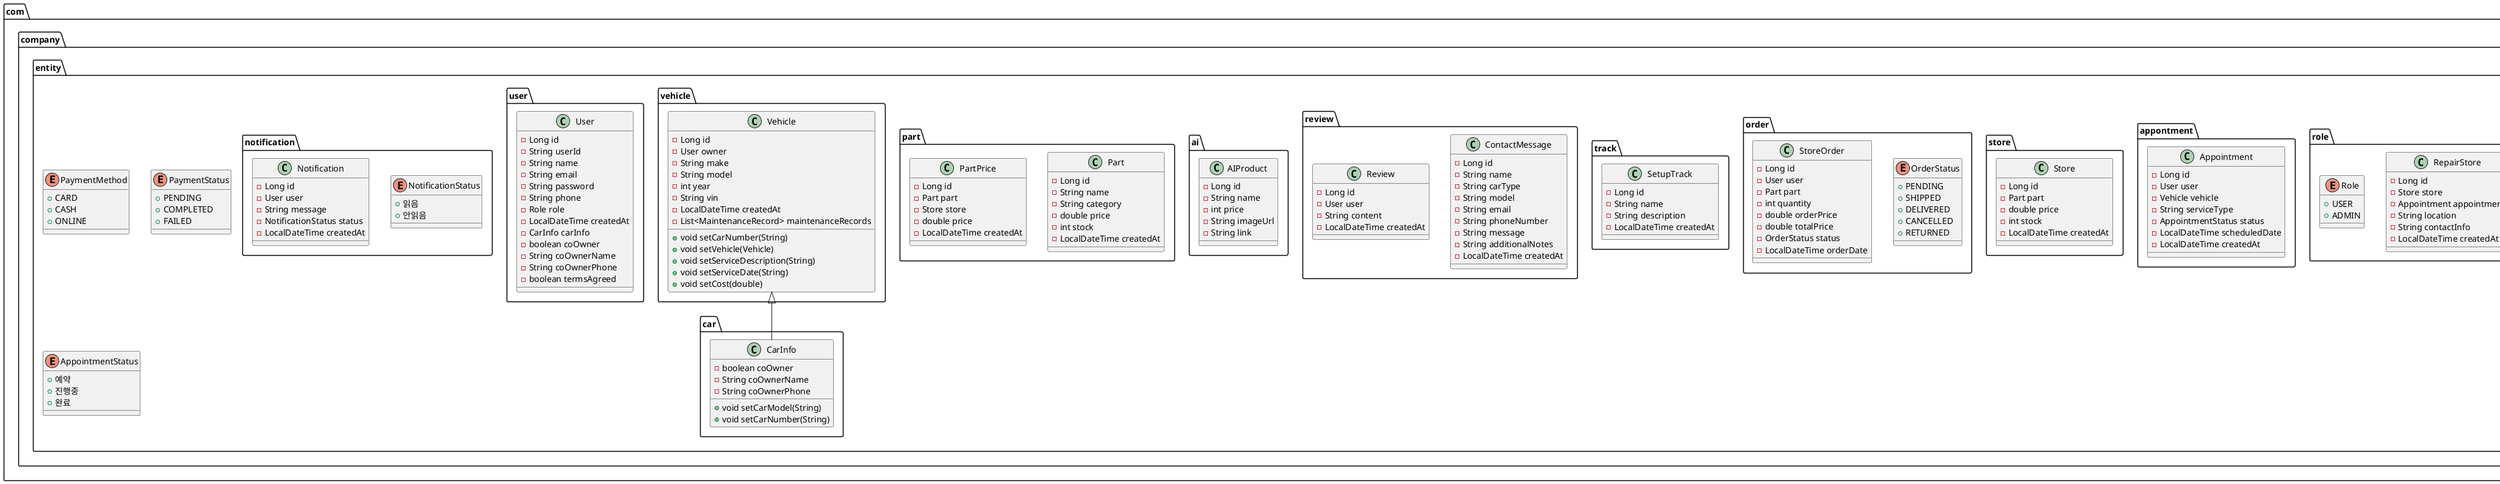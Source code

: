 @startuml
class com.company.entity.approval.Approval {
- Long id
- User user
- ApprovalType approvalType
- ApprovalStatus status
- StoreOrder order
- LocalDateTime createdAt
}

enum com.company.entity.approval.ApprovalStatus {
+  승인
+  거절
}

class com.company.entity.payment.Payment {
- Long id
- StoreOrder order
- BigDecimal amount
- PaymentMethod paymentMethod
- PaymentStatus paymentStatus
- LocalDateTime paymentDate
}

class com.company.entity.maintenance.MaintenanceRecord {
- Long id
- Vehicle vehicle
- User user
- Appointment appointment
- String serviceType
- String description
- LocalDate serviceDate
- double cost
- LocalDateTime createdAt
}

enum com.company.entity.PaymentMethod {
+  CARD
+  CASH
+  ONLINE
}

class com.company.entity.role.RepairStore {
- Long id
- Store store
- Appointment appointment
- String location
- String contactInfo
- LocalDateTime createdAt
}

class com.company.entity.appontment.Appointment {
- Long id
- User user
- Vehicle vehicle
- String serviceType
- AppointmentStatus status
- LocalDateTime scheduledDate
- LocalDateTime createdAt
}

class com.company.entity.store.Store {
- Long id
- Part part
- double price
- int stock
- LocalDateTime createdAt
}

enum com.company.entity.PaymentStatus {
+  PENDING
+  COMPLETED
+  FAILED
}

enum com.company.entity.order.OrderStatus {
+  PENDING
+  SHIPPED
+  DELIVERED
+  CANCELLED
+  RETURNED
}

class com.company.entity.track.SetupTrack {
- Long id
- String name
- String description
- LocalDateTime createdAt
}

class com.company.entity.review.ContactMessage {
- Long id
- String name
- String carType
- String model
- String email
- String phoneNumber
- String message
- String additionalNotes
- LocalDateTime createdAt
}

class com.company.entity.order.StoreOrder {
- Long id
- User user
- Part part
- int quantity
- double orderPrice
- double totalPrice
- OrderStatus status
- LocalDateTime orderDate
}

class com.company.entity.ai.AIProduct {
- Long id
- String name
- int price
- String imageUrl
- String link
}

class com.company.entity.part.Part {
- Long id
- String name
- String category
- double price
- int stock
- LocalDateTime createdAt
}

class com.company.entity.vehicle.Vehicle {
- Long id
- User owner
- String make
- String model
- int year
- String vin
- LocalDateTime createdAt
- List<MaintenanceRecord> maintenanceRecords
+ void setCarNumber(String)
+ void setVehicle(Vehicle)
+ void setServiceDescription(String)
+ void setServiceDate(String)
+ void setCost(double)
}


class com.company.entity.part.PartPrice {
- Long id
- Part part
- Store store
- double price
- LocalDateTime createdAt
}

class com.company.entity.review.Review {
- Long id
- User user
- String content
- LocalDateTime createdAt
}

class com.company.entity.user.User {
- Long id
- String userId
- String name
- String email
- String password
- String phone
- Role role
- LocalDateTime createdAt
- CarInfo carInfo
- boolean coOwner
- String coOwnerName
- String coOwnerPhone
- boolean termsAgreed
}

enum com.company.entity.notification.NotificationStatus {
+  읽음
+  안읽음
}

class com.company.entity.notification.Notification {
- Long id
- User user
- String message
- NotificationStatus status
- LocalDateTime createdAt
}

enum com.company.entity.role.Role {
+  USER
+  ADMIN
}

enum com.company.entity.approval.ApprovalType {
+  예약
+  결제
+  주문_승인
+  반품_승인
}

class com.company.entity.car.CarInfo {
- boolean coOwner
- String coOwnerName
- String coOwnerPhone
+ void setCarModel(String)
+ void setCarNumber(String)
}


enum com.company.entity.AppointmentStatus {
+  예약
+  진행중
+  완료
}



com.company.entity.vehicle.Vehicle <|-- com.company.entity.car.CarInfo
@enduml